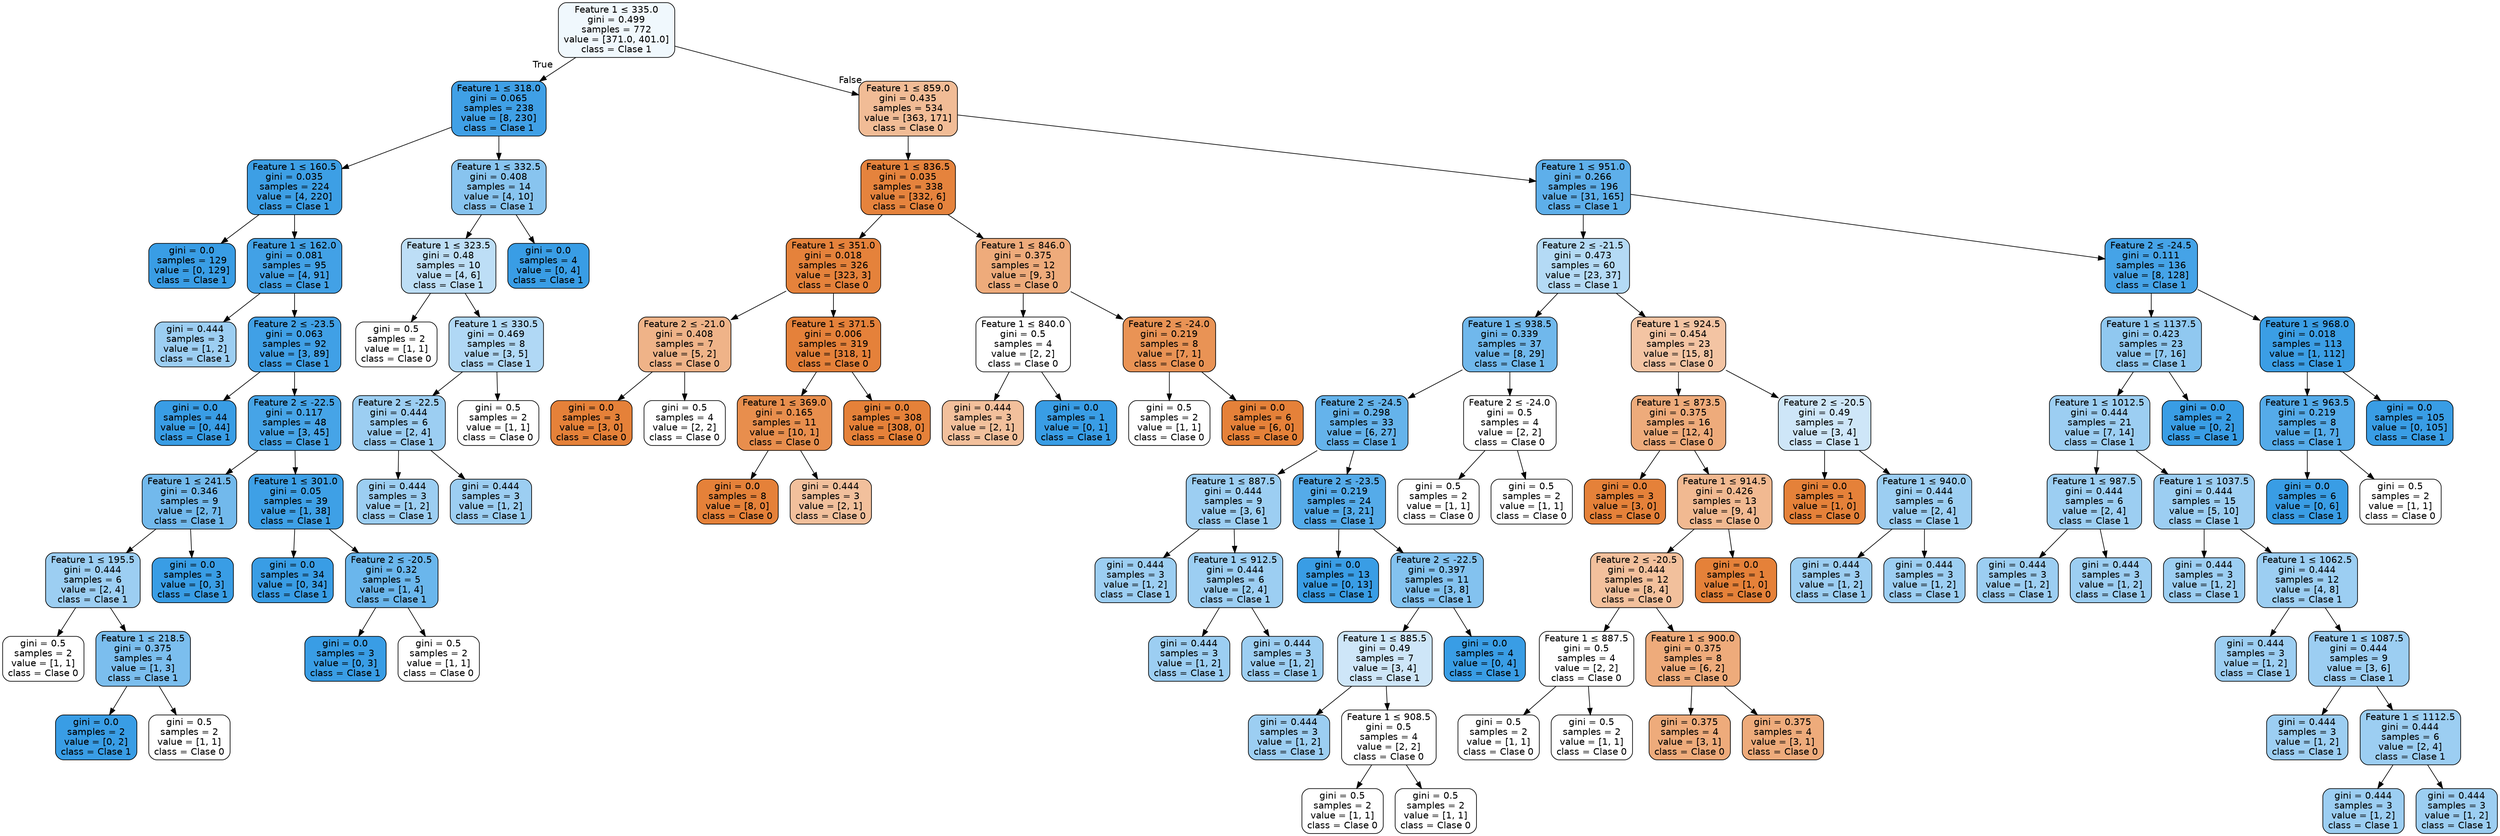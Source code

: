 digraph Tree {
node [shape=box, style="filled, rounded", color="black", fontname="helvetica"] ;
edge [fontname="helvetica"] ;
0 [label=<Feature 1 &le; 335.0<br/>gini = 0.499<br/>samples = 772<br/>value = [371.0, 401.0]<br/>class = Clase 1>, fillcolor="#f0f8fd"] ;
1 [label=<Feature 1 &le; 318.0<br/>gini = 0.065<br/>samples = 238<br/>value = [8, 230]<br/>class = Clase 1>, fillcolor="#40a0e6"] ;
0 -> 1 [labeldistance=2.5, labelangle=45, headlabel="True"] ;
2 [label=<Feature 1 &le; 160.5<br/>gini = 0.035<br/>samples = 224<br/>value = [4, 220]<br/>class = Clase 1>, fillcolor="#3d9fe5"] ;
1 -> 2 ;
3 [label=<gini = 0.0<br/>samples = 129<br/>value = [0, 129]<br/>class = Clase 1>, fillcolor="#399de5"] ;
2 -> 3 ;
4 [label=<Feature 1 &le; 162.0<br/>gini = 0.081<br/>samples = 95<br/>value = [4, 91]<br/>class = Clase 1>, fillcolor="#42a1e6"] ;
2 -> 4 ;
5 [label=<gini = 0.444<br/>samples = 3<br/>value = [1, 2]<br/>class = Clase 1>, fillcolor="#9ccef2"] ;
4 -> 5 ;
6 [label=<Feature 2 &le; -23.5<br/>gini = 0.063<br/>samples = 92<br/>value = [3, 89]<br/>class = Clase 1>, fillcolor="#40a0e6"] ;
4 -> 6 ;
7 [label=<gini = 0.0<br/>samples = 44<br/>value = [0, 44]<br/>class = Clase 1>, fillcolor="#399de5"] ;
6 -> 7 ;
8 [label=<Feature 2 &le; -22.5<br/>gini = 0.117<br/>samples = 48<br/>value = [3, 45]<br/>class = Clase 1>, fillcolor="#46a4e7"] ;
6 -> 8 ;
9 [label=<Feature 1 &le; 241.5<br/>gini = 0.346<br/>samples = 9<br/>value = [2, 7]<br/>class = Clase 1>, fillcolor="#72b9ec"] ;
8 -> 9 ;
10 [label=<Feature 1 &le; 195.5<br/>gini = 0.444<br/>samples = 6<br/>value = [2, 4]<br/>class = Clase 1>, fillcolor="#9ccef2"] ;
9 -> 10 ;
11 [label=<gini = 0.5<br/>samples = 2<br/>value = [1, 1]<br/>class = Clase 0>, fillcolor="#ffffff"] ;
10 -> 11 ;
12 [label=<Feature 1 &le; 218.5<br/>gini = 0.375<br/>samples = 4<br/>value = [1, 3]<br/>class = Clase 1>, fillcolor="#7bbeee"] ;
10 -> 12 ;
13 [label=<gini = 0.0<br/>samples = 2<br/>value = [0, 2]<br/>class = Clase 1>, fillcolor="#399de5"] ;
12 -> 13 ;
14 [label=<gini = 0.5<br/>samples = 2<br/>value = [1, 1]<br/>class = Clase 0>, fillcolor="#ffffff"] ;
12 -> 14 ;
15 [label=<gini = 0.0<br/>samples = 3<br/>value = [0, 3]<br/>class = Clase 1>, fillcolor="#399de5"] ;
9 -> 15 ;
16 [label=<Feature 1 &le; 301.0<br/>gini = 0.05<br/>samples = 39<br/>value = [1, 38]<br/>class = Clase 1>, fillcolor="#3ea0e6"] ;
8 -> 16 ;
17 [label=<gini = 0.0<br/>samples = 34<br/>value = [0, 34]<br/>class = Clase 1>, fillcolor="#399de5"] ;
16 -> 17 ;
18 [label=<Feature 2 &le; -20.5<br/>gini = 0.32<br/>samples = 5<br/>value = [1, 4]<br/>class = Clase 1>, fillcolor="#6ab6ec"] ;
16 -> 18 ;
19 [label=<gini = 0.0<br/>samples = 3<br/>value = [0, 3]<br/>class = Clase 1>, fillcolor="#399de5"] ;
18 -> 19 ;
20 [label=<gini = 0.5<br/>samples = 2<br/>value = [1, 1]<br/>class = Clase 0>, fillcolor="#ffffff"] ;
18 -> 20 ;
21 [label=<Feature 1 &le; 332.5<br/>gini = 0.408<br/>samples = 14<br/>value = [4, 10]<br/>class = Clase 1>, fillcolor="#88c4ef"] ;
1 -> 21 ;
22 [label=<Feature 1 &le; 323.5<br/>gini = 0.48<br/>samples = 10<br/>value = [4, 6]<br/>class = Clase 1>, fillcolor="#bddef6"] ;
21 -> 22 ;
23 [label=<gini = 0.5<br/>samples = 2<br/>value = [1, 1]<br/>class = Clase 0>, fillcolor="#ffffff"] ;
22 -> 23 ;
24 [label=<Feature 1 &le; 330.5<br/>gini = 0.469<br/>samples = 8<br/>value = [3, 5]<br/>class = Clase 1>, fillcolor="#b0d8f5"] ;
22 -> 24 ;
25 [label=<Feature 2 &le; -22.5<br/>gini = 0.444<br/>samples = 6<br/>value = [2, 4]<br/>class = Clase 1>, fillcolor="#9ccef2"] ;
24 -> 25 ;
26 [label=<gini = 0.444<br/>samples = 3<br/>value = [1, 2]<br/>class = Clase 1>, fillcolor="#9ccef2"] ;
25 -> 26 ;
27 [label=<gini = 0.444<br/>samples = 3<br/>value = [1, 2]<br/>class = Clase 1>, fillcolor="#9ccef2"] ;
25 -> 27 ;
28 [label=<gini = 0.5<br/>samples = 2<br/>value = [1, 1]<br/>class = Clase 0>, fillcolor="#ffffff"] ;
24 -> 28 ;
29 [label=<gini = 0.0<br/>samples = 4<br/>value = [0, 4]<br/>class = Clase 1>, fillcolor="#399de5"] ;
21 -> 29 ;
30 [label=<Feature 1 &le; 859.0<br/>gini = 0.435<br/>samples = 534<br/>value = [363, 171]<br/>class = Clase 0>, fillcolor="#f1bc96"] ;
0 -> 30 [labeldistance=2.5, labelangle=-45, headlabel="False"] ;
31 [label=<Feature 1 &le; 836.5<br/>gini = 0.035<br/>samples = 338<br/>value = [332, 6]<br/>class = Clase 0>, fillcolor="#e5833d"] ;
30 -> 31 ;
32 [label=<Feature 1 &le; 351.0<br/>gini = 0.018<br/>samples = 326<br/>value = [323, 3]<br/>class = Clase 0>, fillcolor="#e5823b"] ;
31 -> 32 ;
33 [label=<Feature 2 &le; -21.0<br/>gini = 0.408<br/>samples = 7<br/>value = [5, 2]<br/>class = Clase 0>, fillcolor="#efb388"] ;
32 -> 33 ;
34 [label=<gini = 0.0<br/>samples = 3<br/>value = [3, 0]<br/>class = Clase 0>, fillcolor="#e58139"] ;
33 -> 34 ;
35 [label=<gini = 0.5<br/>samples = 4<br/>value = [2, 2]<br/>class = Clase 0>, fillcolor="#ffffff"] ;
33 -> 35 ;
36 [label=<Feature 1 &le; 371.5<br/>gini = 0.006<br/>samples = 319<br/>value = [318, 1]<br/>class = Clase 0>, fillcolor="#e5813a"] ;
32 -> 36 ;
37 [label=<Feature 1 &le; 369.0<br/>gini = 0.165<br/>samples = 11<br/>value = [10, 1]<br/>class = Clase 0>, fillcolor="#e88e4d"] ;
36 -> 37 ;
38 [label=<gini = 0.0<br/>samples = 8<br/>value = [8, 0]<br/>class = Clase 0>, fillcolor="#e58139"] ;
37 -> 38 ;
39 [label=<gini = 0.444<br/>samples = 3<br/>value = [2, 1]<br/>class = Clase 0>, fillcolor="#f2c09c"] ;
37 -> 39 ;
40 [label=<gini = 0.0<br/>samples = 308<br/>value = [308, 0]<br/>class = Clase 0>, fillcolor="#e58139"] ;
36 -> 40 ;
41 [label=<Feature 1 &le; 846.0<br/>gini = 0.375<br/>samples = 12<br/>value = [9, 3]<br/>class = Clase 0>, fillcolor="#eeab7b"] ;
31 -> 41 ;
42 [label=<Feature 1 &le; 840.0<br/>gini = 0.5<br/>samples = 4<br/>value = [2, 2]<br/>class = Clase 0>, fillcolor="#ffffff"] ;
41 -> 42 ;
43 [label=<gini = 0.444<br/>samples = 3<br/>value = [2, 1]<br/>class = Clase 0>, fillcolor="#f2c09c"] ;
42 -> 43 ;
44 [label=<gini = 0.0<br/>samples = 1<br/>value = [0, 1]<br/>class = Clase 1>, fillcolor="#399de5"] ;
42 -> 44 ;
45 [label=<Feature 2 &le; -24.0<br/>gini = 0.219<br/>samples = 8<br/>value = [7, 1]<br/>class = Clase 0>, fillcolor="#e99355"] ;
41 -> 45 ;
46 [label=<gini = 0.5<br/>samples = 2<br/>value = [1, 1]<br/>class = Clase 0>, fillcolor="#ffffff"] ;
45 -> 46 ;
47 [label=<gini = 0.0<br/>samples = 6<br/>value = [6, 0]<br/>class = Clase 0>, fillcolor="#e58139"] ;
45 -> 47 ;
48 [label=<Feature 1 &le; 951.0<br/>gini = 0.266<br/>samples = 196<br/>value = [31, 165]<br/>class = Clase 1>, fillcolor="#5eafea"] ;
30 -> 48 ;
49 [label=<Feature 2 &le; -21.5<br/>gini = 0.473<br/>samples = 60<br/>value = [23, 37]<br/>class = Clase 1>, fillcolor="#b4daf5"] ;
48 -> 49 ;
50 [label=<Feature 1 &le; 938.5<br/>gini = 0.339<br/>samples = 37<br/>value = [8, 29]<br/>class = Clase 1>, fillcolor="#70b8ec"] ;
49 -> 50 ;
51 [label=<Feature 2 &le; -24.5<br/>gini = 0.298<br/>samples = 33<br/>value = [6, 27]<br/>class = Clase 1>, fillcolor="#65b3eb"] ;
50 -> 51 ;
52 [label=<Feature 1 &le; 887.5<br/>gini = 0.444<br/>samples = 9<br/>value = [3, 6]<br/>class = Clase 1>, fillcolor="#9ccef2"] ;
51 -> 52 ;
53 [label=<gini = 0.444<br/>samples = 3<br/>value = [1, 2]<br/>class = Clase 1>, fillcolor="#9ccef2"] ;
52 -> 53 ;
54 [label=<Feature 1 &le; 912.5<br/>gini = 0.444<br/>samples = 6<br/>value = [2, 4]<br/>class = Clase 1>, fillcolor="#9ccef2"] ;
52 -> 54 ;
55 [label=<gini = 0.444<br/>samples = 3<br/>value = [1, 2]<br/>class = Clase 1>, fillcolor="#9ccef2"] ;
54 -> 55 ;
56 [label=<gini = 0.444<br/>samples = 3<br/>value = [1, 2]<br/>class = Clase 1>, fillcolor="#9ccef2"] ;
54 -> 56 ;
57 [label=<Feature 2 &le; -23.5<br/>gini = 0.219<br/>samples = 24<br/>value = [3, 21]<br/>class = Clase 1>, fillcolor="#55abe9"] ;
51 -> 57 ;
58 [label=<gini = 0.0<br/>samples = 13<br/>value = [0, 13]<br/>class = Clase 1>, fillcolor="#399de5"] ;
57 -> 58 ;
59 [label=<Feature 2 &le; -22.5<br/>gini = 0.397<br/>samples = 11<br/>value = [3, 8]<br/>class = Clase 1>, fillcolor="#83c2ef"] ;
57 -> 59 ;
60 [label=<Feature 1 &le; 885.5<br/>gini = 0.49<br/>samples = 7<br/>value = [3, 4]<br/>class = Clase 1>, fillcolor="#cee6f8"] ;
59 -> 60 ;
61 [label=<gini = 0.444<br/>samples = 3<br/>value = [1, 2]<br/>class = Clase 1>, fillcolor="#9ccef2"] ;
60 -> 61 ;
62 [label=<Feature 1 &le; 908.5<br/>gini = 0.5<br/>samples = 4<br/>value = [2, 2]<br/>class = Clase 0>, fillcolor="#ffffff"] ;
60 -> 62 ;
63 [label=<gini = 0.5<br/>samples = 2<br/>value = [1, 1]<br/>class = Clase 0>, fillcolor="#ffffff"] ;
62 -> 63 ;
64 [label=<gini = 0.5<br/>samples = 2<br/>value = [1, 1]<br/>class = Clase 0>, fillcolor="#ffffff"] ;
62 -> 64 ;
65 [label=<gini = 0.0<br/>samples = 4<br/>value = [0, 4]<br/>class = Clase 1>, fillcolor="#399de5"] ;
59 -> 65 ;
66 [label=<Feature 2 &le; -24.0<br/>gini = 0.5<br/>samples = 4<br/>value = [2, 2]<br/>class = Clase 0>, fillcolor="#ffffff"] ;
50 -> 66 ;
67 [label=<gini = 0.5<br/>samples = 2<br/>value = [1, 1]<br/>class = Clase 0>, fillcolor="#ffffff"] ;
66 -> 67 ;
68 [label=<gini = 0.5<br/>samples = 2<br/>value = [1, 1]<br/>class = Clase 0>, fillcolor="#ffffff"] ;
66 -> 68 ;
69 [label=<Feature 1 &le; 924.5<br/>gini = 0.454<br/>samples = 23<br/>value = [15, 8]<br/>class = Clase 0>, fillcolor="#f3c4a3"] ;
49 -> 69 ;
70 [label=<Feature 1 &le; 873.5<br/>gini = 0.375<br/>samples = 16<br/>value = [12, 4]<br/>class = Clase 0>, fillcolor="#eeab7b"] ;
69 -> 70 ;
71 [label=<gini = 0.0<br/>samples = 3<br/>value = [3, 0]<br/>class = Clase 0>, fillcolor="#e58139"] ;
70 -> 71 ;
72 [label=<Feature 1 &le; 914.5<br/>gini = 0.426<br/>samples = 13<br/>value = [9, 4]<br/>class = Clase 0>, fillcolor="#f1b991"] ;
70 -> 72 ;
73 [label=<Feature 2 &le; -20.5<br/>gini = 0.444<br/>samples = 12<br/>value = [8, 4]<br/>class = Clase 0>, fillcolor="#f2c09c"] ;
72 -> 73 ;
74 [label=<Feature 1 &le; 887.5<br/>gini = 0.5<br/>samples = 4<br/>value = [2, 2]<br/>class = Clase 0>, fillcolor="#ffffff"] ;
73 -> 74 ;
75 [label=<gini = 0.5<br/>samples = 2<br/>value = [1, 1]<br/>class = Clase 0>, fillcolor="#ffffff"] ;
74 -> 75 ;
76 [label=<gini = 0.5<br/>samples = 2<br/>value = [1, 1]<br/>class = Clase 0>, fillcolor="#ffffff"] ;
74 -> 76 ;
77 [label=<Feature 1 &le; 900.0<br/>gini = 0.375<br/>samples = 8<br/>value = [6, 2]<br/>class = Clase 0>, fillcolor="#eeab7b"] ;
73 -> 77 ;
78 [label=<gini = 0.375<br/>samples = 4<br/>value = [3, 1]<br/>class = Clase 0>, fillcolor="#eeab7b"] ;
77 -> 78 ;
79 [label=<gini = 0.375<br/>samples = 4<br/>value = [3, 1]<br/>class = Clase 0>, fillcolor="#eeab7b"] ;
77 -> 79 ;
80 [label=<gini = 0.0<br/>samples = 1<br/>value = [1, 0]<br/>class = Clase 0>, fillcolor="#e58139"] ;
72 -> 80 ;
81 [label=<Feature 2 &le; -20.5<br/>gini = 0.49<br/>samples = 7<br/>value = [3, 4]<br/>class = Clase 1>, fillcolor="#cee6f8"] ;
69 -> 81 ;
82 [label=<gini = 0.0<br/>samples = 1<br/>value = [1, 0]<br/>class = Clase 0>, fillcolor="#e58139"] ;
81 -> 82 ;
83 [label=<Feature 1 &le; 940.0<br/>gini = 0.444<br/>samples = 6<br/>value = [2, 4]<br/>class = Clase 1>, fillcolor="#9ccef2"] ;
81 -> 83 ;
84 [label=<gini = 0.444<br/>samples = 3<br/>value = [1, 2]<br/>class = Clase 1>, fillcolor="#9ccef2"] ;
83 -> 84 ;
85 [label=<gini = 0.444<br/>samples = 3<br/>value = [1, 2]<br/>class = Clase 1>, fillcolor="#9ccef2"] ;
83 -> 85 ;
86 [label=<Feature 2 &le; -24.5<br/>gini = 0.111<br/>samples = 136<br/>value = [8, 128]<br/>class = Clase 1>, fillcolor="#45a3e7"] ;
48 -> 86 ;
87 [label=<Feature 1 &le; 1137.5<br/>gini = 0.423<br/>samples = 23<br/>value = [7, 16]<br/>class = Clase 1>, fillcolor="#90c8f0"] ;
86 -> 87 ;
88 [label=<Feature 1 &le; 1012.5<br/>gini = 0.444<br/>samples = 21<br/>value = [7, 14]<br/>class = Clase 1>, fillcolor="#9ccef2"] ;
87 -> 88 ;
89 [label=<Feature 1 &le; 987.5<br/>gini = 0.444<br/>samples = 6<br/>value = [2, 4]<br/>class = Clase 1>, fillcolor="#9ccef2"] ;
88 -> 89 ;
90 [label=<gini = 0.444<br/>samples = 3<br/>value = [1, 2]<br/>class = Clase 1>, fillcolor="#9ccef2"] ;
89 -> 90 ;
91 [label=<gini = 0.444<br/>samples = 3<br/>value = [1, 2]<br/>class = Clase 1>, fillcolor="#9ccef2"] ;
89 -> 91 ;
92 [label=<Feature 1 &le; 1037.5<br/>gini = 0.444<br/>samples = 15<br/>value = [5, 10]<br/>class = Clase 1>, fillcolor="#9ccef2"] ;
88 -> 92 ;
93 [label=<gini = 0.444<br/>samples = 3<br/>value = [1, 2]<br/>class = Clase 1>, fillcolor="#9ccef2"] ;
92 -> 93 ;
94 [label=<Feature 1 &le; 1062.5<br/>gini = 0.444<br/>samples = 12<br/>value = [4, 8]<br/>class = Clase 1>, fillcolor="#9ccef2"] ;
92 -> 94 ;
95 [label=<gini = 0.444<br/>samples = 3<br/>value = [1, 2]<br/>class = Clase 1>, fillcolor="#9ccef2"] ;
94 -> 95 ;
96 [label=<Feature 1 &le; 1087.5<br/>gini = 0.444<br/>samples = 9<br/>value = [3, 6]<br/>class = Clase 1>, fillcolor="#9ccef2"] ;
94 -> 96 ;
97 [label=<gini = 0.444<br/>samples = 3<br/>value = [1, 2]<br/>class = Clase 1>, fillcolor="#9ccef2"] ;
96 -> 97 ;
98 [label=<Feature 1 &le; 1112.5<br/>gini = 0.444<br/>samples = 6<br/>value = [2, 4]<br/>class = Clase 1>, fillcolor="#9ccef2"] ;
96 -> 98 ;
99 [label=<gini = 0.444<br/>samples = 3<br/>value = [1, 2]<br/>class = Clase 1>, fillcolor="#9ccef2"] ;
98 -> 99 ;
100 [label=<gini = 0.444<br/>samples = 3<br/>value = [1, 2]<br/>class = Clase 1>, fillcolor="#9ccef2"] ;
98 -> 100 ;
101 [label=<gini = 0.0<br/>samples = 2<br/>value = [0, 2]<br/>class = Clase 1>, fillcolor="#399de5"] ;
87 -> 101 ;
102 [label=<Feature 1 &le; 968.0<br/>gini = 0.018<br/>samples = 113<br/>value = [1, 112]<br/>class = Clase 1>, fillcolor="#3b9ee5"] ;
86 -> 102 ;
103 [label=<Feature 1 &le; 963.5<br/>gini = 0.219<br/>samples = 8<br/>value = [1, 7]<br/>class = Clase 1>, fillcolor="#55abe9"] ;
102 -> 103 ;
104 [label=<gini = 0.0<br/>samples = 6<br/>value = [0, 6]<br/>class = Clase 1>, fillcolor="#399de5"] ;
103 -> 104 ;
105 [label=<gini = 0.5<br/>samples = 2<br/>value = [1, 1]<br/>class = Clase 0>, fillcolor="#ffffff"] ;
103 -> 105 ;
106 [label=<gini = 0.0<br/>samples = 105<br/>value = [0, 105]<br/>class = Clase 1>, fillcolor="#399de5"] ;
102 -> 106 ;
}

